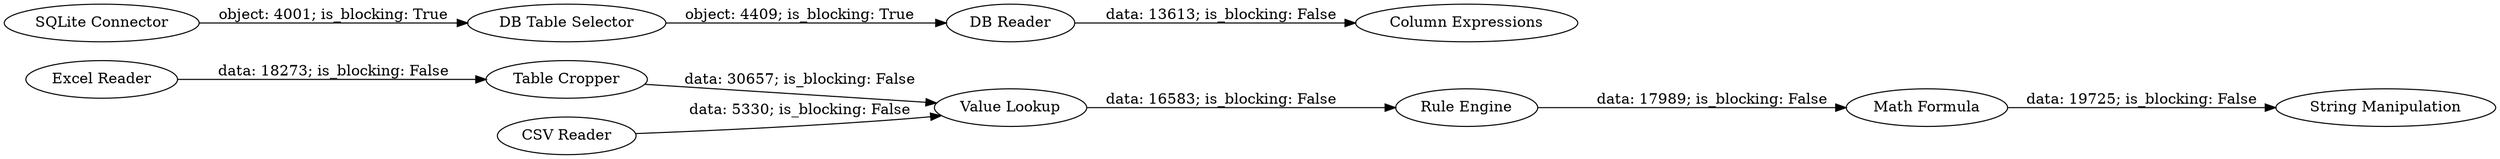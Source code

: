 digraph {
	"-2353261598682412501_272" [label="Rule Engine"]
	"-2353261598682412501_266" [label="Table Cropper"]
	"-2353261598682412501_426" [label="Excel Reader"]
	"-2353261598682412501_403" [label="DB Table Selector"]
	"-2353261598682412501_404" [label="DB Reader"]
	"-2353261598682412501_421" [label="Math Formula"]
	"-2353261598682412501_271" [label="Value Lookup"]
	"-2353261598682412501_416" [label="Column Expressions"]
	"-2353261598682412501_406" [label="SQLite Connector"]
	"-2353261598682412501_422" [label="String Manipulation"]
	"-2353261598682412501_427" [label="CSV Reader"]
	"-2353261598682412501_427" -> "-2353261598682412501_271" [label="data: 5330; is_blocking: False"]
	"-2353261598682412501_271" -> "-2353261598682412501_272" [label="data: 16583; is_blocking: False"]
	"-2353261598682412501_403" -> "-2353261598682412501_404" [label="object: 4409; is_blocking: True"]
	"-2353261598682412501_266" -> "-2353261598682412501_271" [label="data: 30657; is_blocking: False"]
	"-2353261598682412501_406" -> "-2353261598682412501_403" [label="object: 4001; is_blocking: True"]
	"-2353261598682412501_421" -> "-2353261598682412501_422" [label="data: 19725; is_blocking: False"]
	"-2353261598682412501_404" -> "-2353261598682412501_416" [label="data: 13613; is_blocking: False"]
	"-2353261598682412501_426" -> "-2353261598682412501_266" [label="data: 18273; is_blocking: False"]
	"-2353261598682412501_272" -> "-2353261598682412501_421" [label="data: 17989; is_blocking: False"]
	rankdir=LR
}
